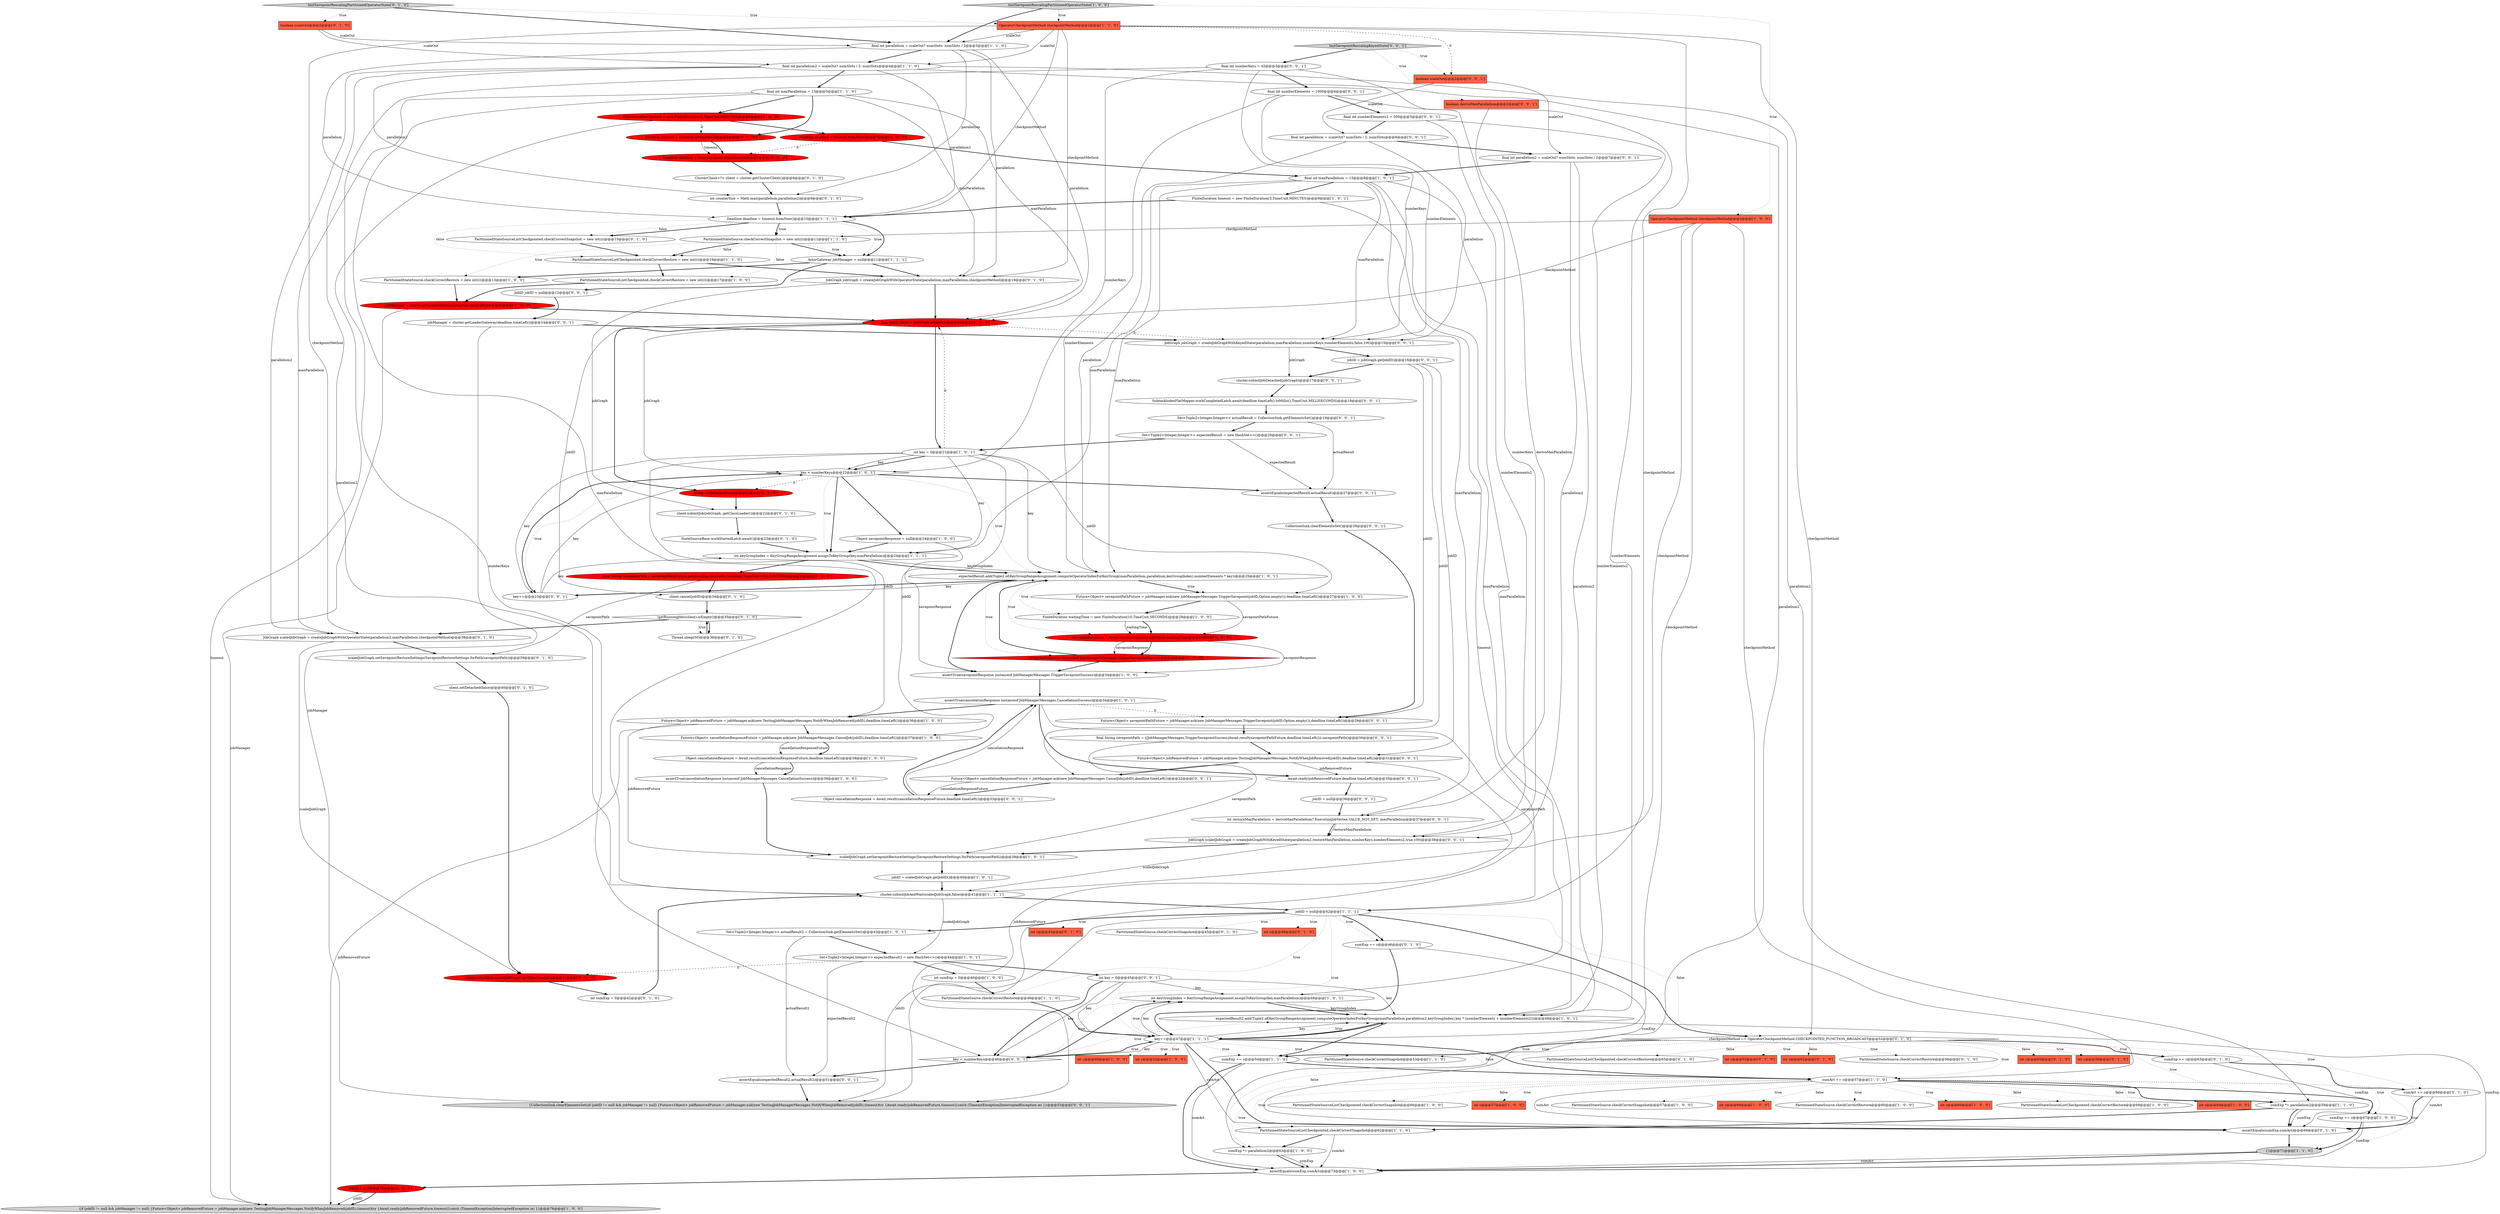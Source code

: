 digraph {
37 [style = filled, label = "int keyGroupIndex = KeyGroupRangeAssignment.assignToKeyGroup(key,maxParallelism)@@@48@@@['1', '0', '1']", fillcolor = white, shape = ellipse image = "AAA0AAABBB1BBB"];
21 [style = filled, label = "Set<Tuple2<Integer,Integer>> expectedResult2 = new HashSet<>()@@@44@@@['1', '0', '1']", fillcolor = white, shape = ellipse image = "AAA0AAABBB1BBB"];
46 [style = filled, label = "Future<Object> savepointPathFuture = jobManager.ask(new JobManagerMessages.TriggerSavepoint(jobID,Option.empty()),deadline.timeLeft())@@@27@@@['1', '0', '0']", fillcolor = white, shape = ellipse image = "AAA0AAABBB1BBB"];
75 [style = filled, label = "ClusterClient<?> client = cluster.getClusterClient()@@@8@@@['0', '1', '0']", fillcolor = white, shape = ellipse image = "AAA0AAABBB2BBB"];
129 [style = filled, label = "Set<Tuple2<Integer,Integer>> actualResult = CollectionSink.getElementsSet()@@@19@@@['0', '0', '1']", fillcolor = white, shape = ellipse image = "AAA0AAABBB3BBB"];
44 [style = filled, label = "FiniteDuration timeout = new FiniteDuration(3,TimeUnit.MINUTES)@@@6@@@['1', '0', '0']", fillcolor = red, shape = ellipse image = "AAA1AAABBB1BBB"];
13 [style = filled, label = "jobManager = cluster.getLeaderGateway(deadline.timeLeft())@@@20@@@['1', '0', '0']", fillcolor = red, shape = ellipse image = "AAA1AAABBB1BBB"];
87 [style = filled, label = "JobGraph jobGraph = createJobGraphWithOperatorState(parallelism,maxParallelism,checkpointMethod)@@@19@@@['0', '1', '0']", fillcolor = white, shape = ellipse image = "AAA0AAABBB2BBB"];
9 [style = filled, label = "Object savepointResponse = null@@@24@@@['1', '0', '0']", fillcolor = white, shape = ellipse image = "AAA0AAABBB1BBB"];
78 [style = filled, label = "assertEquals(sumExp,sumAct)@@@69@@@['0', '1', '0']", fillcolor = white, shape = ellipse image = "AAA0AAABBB2BBB"];
84 [style = filled, label = "int c@@@65@@@['0', '1', '0']", fillcolor = tomato, shape = box image = "AAA0AAABBB2BBB"];
126 [style = filled, label = "int key = 0@@@45@@@['0', '0', '1']", fillcolor = white, shape = ellipse image = "AAA0AAABBB3BBB"];
117 [style = filled, label = "{CollectionSink.clearElementsSet()if (jobID != null && jobManager != null) {Future<Object> jobRemovedFuture = jobManager.ask(new TestingJobManagerMessages.NotifyWhenJobRemoved(jobID),timeout)try {Await.ready(jobRemovedFuture,timeout)}catch (TimeoutException|InterruptedException ie) }}@@@53@@@['0', '0', '1']", fillcolor = lightgray, shape = ellipse image = "AAA0AAABBB3BBB"];
11 [style = filled, label = "final int maxParallelism = 13@@@8@@@['1', '0', '1']", fillcolor = white, shape = ellipse image = "AAA0AAABBB1BBB"];
102 [style = filled, label = "Future<Object> jobRemovedFuture = jobManager.ask(new TestingJobManagerMessages.NotifyWhenJobRemoved(jobID),deadline.timeLeft())@@@31@@@['0', '0', '1']", fillcolor = white, shape = ellipse image = "AAA0AAABBB3BBB"];
80 [style = filled, label = "!getRunningJobs(client).isEmpty()@@@35@@@['0', '1', '0']", fillcolor = white, shape = diamond image = "AAA0AAABBB2BBB"];
39 [style = filled, label = "cluster.submitJobAndWait(scaledJobGraph,false)@@@41@@@['1', '1', '1']", fillcolor = white, shape = ellipse image = "AAA0AAABBB1BBB"];
15 [style = filled, label = "PartitionedStateSource.checkCorrectSnapshot@@@57@@@['1', '0', '0']", fillcolor = white, shape = ellipse image = "AAA0AAABBB1BBB"];
7 [style = filled, label = "expectedResult2.add(Tuple2.of(KeyGroupRangeAssignment.computeOperatorIndexForKeyGroup(maxParallelism,parallelism2,keyGroupIndex),key * (numberElements + numberElements2)))@@@49@@@['1', '0', '1']", fillcolor = white, shape = ellipse image = "AAA0AAABBB1BBB"];
98 [style = filled, label = "scaledJobGraph.setSavepointRestoreSettings(SavepointRestoreSettings.forPath(savepointPath))@@@39@@@['0', '1', '0']", fillcolor = white, shape = ellipse image = "AAA0AAABBB2BBB"];
43 [style = filled, label = "int c@@@66@@@['1', '0', '0']", fillcolor = tomato, shape = box image = "AAA0AAABBB1BBB"];
103 [style = filled, label = "SubtaskIndexFlatMapper.workCompletedLatch.await(deadline.timeLeft().toMillis(),TimeUnit.MILLISECONDS)@@@18@@@['0', '0', '1']", fillcolor = white, shape = ellipse image = "AAA0AAABBB3BBB"];
50 [style = filled, label = "PartitionedStateSource.checkCorrectRestore@@@60@@@['1', '0', '0']", fillcolor = white, shape = ellipse image = "AAA0AAABBB1BBB"];
77 [style = filled, label = "PartitionedStateSource.checkCorrectSnapshot@@@45@@@['0', '1', '0']", fillcolor = white, shape = ellipse image = "AAA0AAABBB2BBB"];
127 [style = filled, label = "key < numberKeys@@@46@@@['0', '0', '1']", fillcolor = white, shape = diamond image = "AAA0AAABBB3BBB"];
45 [style = filled, label = "ActorGateway jobManager = null@@@11@@@['1', '1', '1']", fillcolor = white, shape = ellipse image = "AAA0AAABBB1BBB"];
34 [style = filled, label = "int c@@@60@@@['1', '0', '0']", fillcolor = tomato, shape = box image = "AAA0AAABBB1BBB"];
94 [style = filled, label = "int c@@@56@@@['0', '1', '0']", fillcolor = tomato, shape = box image = "AAA0AAABBB2BBB"];
5 [style = filled, label = "PartitionedStateSource.checkCorrectRestore@@@48@@@['1', '1', '0']", fillcolor = white, shape = ellipse image = "AAA0AAABBB1BBB"];
104 [style = filled, label = "boolean deriveMaxParallelism@@@2@@@['0', '0', '1']", fillcolor = tomato, shape = box image = "AAA0AAABBB3BBB"];
81 [style = filled, label = "sumExp += c@@@63@@@['0', '1', '0']", fillcolor = white, shape = ellipse image = "AAA0AAABBB2BBB"];
3 [style = filled, label = "final JobID jobID = jobGraph.getJobID()@@@20@@@['1', '1', '0']", fillcolor = red, shape = ellipse image = "AAA1AAABBB1BBB"];
116 [style = filled, label = "JobID jobID = null@@@12@@@['0', '0', '1']", fillcolor = white, shape = ellipse image = "AAA0AAABBB3BBB"];
70 [style = filled, label = "int sumExp = 0@@@42@@@['0', '1', '0']", fillcolor = white, shape = ellipse image = "AAA0AAABBB2BBB"];
41 [style = filled, label = "FiniteDuration waitingTime = new FiniteDuration(10,TimeUnit.SECONDS)@@@28@@@['1', '0', '0']", fillcolor = white, shape = ellipse image = "AAA0AAABBB1BBB"];
30 [style = filled, label = "PartitionedStateSourceListCheckpointed.checkCorrectRestore = new int((((@@@17@@@['1', '0', '0']", fillcolor = white, shape = ellipse image = "AAA0AAABBB1BBB"];
125 [style = filled, label = "jobManager = cluster.getLeaderGateway(deadline.timeLeft())@@@14@@@['0', '0', '1']", fillcolor = white, shape = ellipse image = "AAA0AAABBB3BBB"];
14 [style = filled, label = "Object cancellationResponse = Await.result(cancellationResponseFuture,deadline.timeLeft())@@@38@@@['1', '0', '0']", fillcolor = white, shape = ellipse image = "AAA0AAABBB1BBB"];
114 [style = filled, label = "final int numberElements2 = 500@@@5@@@['0', '0', '1']", fillcolor = white, shape = ellipse image = "AAA0AAABBB3BBB"];
18 [style = filled, label = "PartitionedStateSource.checkCorrectSnapshot = new int((((@@@11@@@['1', '1', '0']", fillcolor = white, shape = ellipse image = "AAA0AAABBB1BBB"];
89 [style = filled, label = "Duration timeout = Duration.ofMinutes(3)@@@6@@@['0', '1', '0']", fillcolor = red, shape = ellipse image = "AAA1AAABBB2BBB"];
31 [style = filled, label = "jobID = null@@@74@@@['1', '0', '0']", fillcolor = red, shape = ellipse image = "AAA1AAABBB1BBB"];
100 [style = filled, label = "Future<Object> cancellationResponseFuture = jobManager.ask(new JobManagerMessages.CancelJob(jobID),deadline.timeLeft())@@@32@@@['0', '0', '1']", fillcolor = white, shape = ellipse image = "AAA0AAABBB3BBB"];
68 [style = filled, label = "checkpointMethod == OperatorCheckpointMethod.CHECKPOINTED_FUNCTION_BROADCAST@@@52@@@['0', '1', '0']", fillcolor = white, shape = diamond image = "AAA0AAABBB2BBB"];
57 [style = filled, label = "jobID = scaledJobGraph.getJobID()@@@40@@@['1', '0', '1']", fillcolor = white, shape = ellipse image = "AAA0AAABBB1BBB"];
26 [style = filled, label = "OperatorCheckpointMethod checkpointMethod@@@2@@@['1', '0', '0']", fillcolor = tomato, shape = box image = "AAA0AAABBB1BBB"];
4 [style = filled, label = "PartitionedStateSourceListCheckpointed.checkCorrectRestore = new int((((@@@16@@@['1', '1', '0']", fillcolor = white, shape = ellipse image = "AAA0AAABBB1BBB"];
119 [style = filled, label = "Await.ready(jobRemovedFuture,deadline.timeLeft())@@@35@@@['0', '0', '1']", fillcolor = white, shape = ellipse image = "AAA0AAABBB3BBB"];
48 [style = filled, label = "PartitionedStateSourceListCheckpointed.checkCorrectSnapshot@@@62@@@['1', '1', '0']", fillcolor = white, shape = ellipse image = "AAA0AAABBB1BBB"];
28 [style = filled, label = "Future<Object> cancellationResponseFuture = jobManager.ask(new JobManagerMessages.CancelJob(jobID),deadline.timeLeft())@@@37@@@['1', '0', '0']", fillcolor = white, shape = ellipse image = "AAA0AAABBB1BBB"];
91 [style = filled, label = "PartitionedStateSourceListCheckpointed.checkCorrectRestore@@@65@@@['0', '1', '0']", fillcolor = white, shape = ellipse image = "AAA0AAABBB2BBB"];
121 [style = filled, label = "boolean scaleOut@@@2@@@['0', '0', '1']", fillcolor = tomato, shape = box image = "AAA0AAABBB3BBB"];
73 [style = filled, label = "client.submitJob(jobGraph,.getClassLoader())@@@22@@@['0', '1', '0']", fillcolor = white, shape = ellipse image = "AAA0AAABBB2BBB"];
22 [style = filled, label = "{}@@@71@@@['1', '1', '0']", fillcolor = lightgray, shape = ellipse image = "AAA0AAABBB1BBB"];
47 [style = filled, label = "savepointResponse = Await.result(savepointPathFuture,waitingTime)@@@29@@@['1', '0', '0']", fillcolor = red, shape = ellipse image = "AAA1AAABBB1BBB"];
118 [style = filled, label = "Future<Object> savepointPathFuture = jobManager.ask(new JobManagerMessages.TriggerSavepoint(jobID,Option.empty()),deadline.timeLeft())@@@29@@@['0', '0', '1']", fillcolor = white, shape = ellipse image = "AAA0AAABBB3BBB"];
60 [style = filled, label = "Set<Tuple2<Integer,Integer>> actualResult2 = CollectionSink.getElementsSet()@@@43@@@['1', '0', '1']", fillcolor = white, shape = ellipse image = "AAA0AAABBB1BBB"];
85 [style = filled, label = "testSavepointRescalingPartitionedOperatorState['0', '1', '0']", fillcolor = lightgray, shape = diamond image = "AAA0AAABBB2BBB"];
83 [style = filled, label = "int c@@@48@@@['0', '1', '0']", fillcolor = tomato, shape = box image = "AAA0AAABBB2BBB"];
51 [style = filled, label = "Deadline deadline = timeout.fromNow()@@@10@@@['1', '1', '1']", fillcolor = white, shape = ellipse image = "AAA0AAABBB1BBB"];
107 [style = filled, label = "final String savepointPath = ((JobManagerMessages.TriggerSavepointSuccess)Await.result(savepointPathFuture,deadline.timeLeft())).savepointPath()@@@30@@@['0', '0', '1']", fillcolor = white, shape = ellipse image = "AAA0AAABBB3BBB"];
112 [style = filled, label = "final int numberElements = 1000@@@4@@@['0', '0', '1']", fillcolor = white, shape = ellipse image = "AAA0AAABBB3BBB"];
128 [style = filled, label = "Object cancellationResponse = Await.result(cancellationResponseFuture,deadline.timeLeft())@@@33@@@['0', '0', '1']", fillcolor = white, shape = ellipse image = "AAA0AAABBB3BBB"];
115 [style = filled, label = "testSavepointRescalingKeyedState['0', '0', '1']", fillcolor = lightgray, shape = diamond image = "AAA0AAABBB3BBB"];
16 [style = filled, label = "assertEquals(sumExp,sumAct)@@@73@@@['1', '0', '0']", fillcolor = white, shape = ellipse image = "AAA0AAABBB1BBB"];
52 [style = filled, label = "savepointResponse instanceof JobManagerMessages.TriggerSavepointSuccess@@@30@@@['1', '0', '0']", fillcolor = red, shape = diamond image = "AAA1AAABBB1BBB"];
19 [style = filled, label = "int keyGroupIndex = KeyGroupRangeAssignment.assignToKeyGroup(key,maxParallelism)@@@24@@@['1', '1', '1']", fillcolor = white, shape = ellipse image = "AAA0AAABBB1BBB"];
71 [style = filled, label = "int c@@@53@@@['0', '1', '0']", fillcolor = tomato, shape = box image = "AAA0AAABBB2BBB"];
65 [style = filled, label = "int c@@@62@@@['0', '1', '0']", fillcolor = tomato, shape = box image = "AAA0AAABBB2BBB"];
40 [style = filled, label = "PartitionedStateSourceListCheckpointed.checkCorrectRestore@@@69@@@['1', '0', '0']", fillcolor = white, shape = ellipse image = "AAA0AAABBB1BBB"];
66 [style = filled, label = "StateSourceBase.workStartedLatch.await()@@@23@@@['0', '1', '0']", fillcolor = white, shape = ellipse image = "AAA0AAABBB2BBB"];
96 [style = filled, label = "sumExp += c@@@46@@@['0', '1', '0']", fillcolor = white, shape = ellipse image = "AAA0AAABBB2BBB"];
20 [style = filled, label = "jobID = null@@@42@@@['1', '1', '1']", fillcolor = white, shape = ellipse image = "AAA0AAABBB1BBB"];
58 [style = filled, label = "Future<Object> jobRemovedFuture = jobManager.ask(new TestingJobManagerMessages.NotifyWhenJobRemoved(jobID),deadline.timeLeft())@@@36@@@['1', '0', '0']", fillcolor = white, shape = ellipse image = "AAA0AAABBB1BBB"];
69 [style = filled, label = "client.submitJob(scaledJobGraph,.getClassLoader())@@@41@@@['0', '1', '0']", fillcolor = red, shape = ellipse image = "AAA1AAABBB2BBB"];
76 [style = filled, label = "PartitionedStateSourceListCheckpointed.checkCorrectSnapshot = new int((((@@@15@@@['0', '1', '0']", fillcolor = white, shape = ellipse image = "AAA0AAABBB2BBB"];
24 [style = filled, label = "int c@@@69@@@['1', '0', '0']", fillcolor = tomato, shape = box image = "AAA0AAABBB1BBB"];
25 [style = filled, label = "FiniteDuration timeout = new FiniteDuration(3,TimeUnit.MINUTES)@@@9@@@['1', '0', '1']", fillcolor = white, shape = ellipse image = "AAA0AAABBB1BBB"];
32 [style = filled, label = "assertTrue(cancellationResponse instanceof JobManagerMessages.CancellationSuccess)@@@34@@@['1', '0', '1']", fillcolor = white, shape = ellipse image = "AAA0AAABBB1BBB"];
122 [style = filled, label = "Set<Tuple2<Integer,Integer>> expectedResult = new HashSet<>()@@@20@@@['0', '0', '1']", fillcolor = white, shape = ellipse image = "AAA0AAABBB3BBB"];
123 [style = filled, label = "cluster.submitJobDetached(jobGraph)@@@17@@@['0', '0', '1']", fillcolor = white, shape = ellipse image = "AAA0AAABBB3BBB"];
53 [style = filled, label = "PartitionedStateSourceListCheckpointed.checkCorrectSnapshot@@@66@@@['1', '0', '0']", fillcolor = white, shape = ellipse image = "AAA0AAABBB1BBB"];
42 [style = filled, label = "scaledJobGraph.setSavepointRestoreSettings(SavepointRestoreSettings.forPath(savepointPath))@@@39@@@['1', '0', '1']", fillcolor = white, shape = ellipse image = "AAA0AAABBB1BBB"];
49 [style = filled, label = "final int maxParallelism = 13@@@5@@@['1', '1', '0']", fillcolor = white, shape = ellipse image = "AAA0AAABBB1BBB"];
124 [style = filled, label = "JobGraph scaledJobGraph = createJobGraphWithKeyedState(parallelism2,restoreMaxParallelism,numberKeys,numberElements2,true,100)@@@38@@@['0', '0', '1']", fillcolor = white, shape = ellipse image = "AAA0AAABBB3BBB"];
29 [style = filled, label = "assertTrue(savepointResponse instanceof JobManagerMessages.TriggerSavepointSuccess)@@@34@@@['1', '0', '0']", fillcolor = white, shape = ellipse image = "AAA0AAABBB1BBB"];
109 [style = filled, label = "final int numberKeys = 42@@@3@@@['0', '0', '1']", fillcolor = white, shape = ellipse image = "AAA0AAABBB3BBB"];
62 [style = filled, label = "key < numberKeys@@@22@@@['1', '0', '1']", fillcolor = white, shape = diamond image = "AAA0AAABBB1BBB"];
130 [style = filled, label = "key++@@@23@@@['0', '0', '1']", fillcolor = white, shape = ellipse image = "AAA0AAABBB3BBB"];
72 [style = filled, label = "int counterSize = Math.max(parallelism,parallelism2)@@@9@@@['0', '1', '0']", fillcolor = white, shape = ellipse image = "AAA0AAABBB2BBB"];
90 [style = filled, label = "sumAct += c@@@66@@@['0', '1', '0']", fillcolor = white, shape = ellipse image = "AAA0AAABBB2BBB"];
6 [style = filled, label = "final int parallelism = scaleOut? numSlots: numSlots / 2@@@3@@@['1', '1', '0']", fillcolor = white, shape = ellipse image = "AAA0AAABBB1BBB"];
2 [style = filled, label = "sumExp *= parallelism2@@@63@@@['1', '0', '0']", fillcolor = white, shape = ellipse image = "AAA0AAABBB1BBB"];
10 [style = filled, label = "key++@@@47@@@['1', '1', '1']", fillcolor = white, shape = ellipse image = "AAA0AAABBB1BBB"];
67 [style = filled, label = "Deadline deadline = Deadline.now().plus(timeout)@@@7@@@['0', '1', '0']", fillcolor = red, shape = ellipse image = "AAA1AAABBB2BBB"];
33 [style = filled, label = "int c@@@49@@@['1', '0', '0']", fillcolor = tomato, shape = box image = "AAA0AAABBB1BBB"];
86 [style = filled, label = "JobGraph scaledJobGraph = createJobGraphWithOperatorState(parallelism2,maxParallelism,checkpointMethod)@@@38@@@['0', '1', '0']", fillcolor = white, shape = ellipse image = "AAA0AAABBB2BBB"];
61 [style = filled, label = "sumExp *= parallelism2@@@59@@@['1', '1', '0']", fillcolor = white, shape = ellipse image = "AAA0AAABBB1BBB"];
93 [style = filled, label = "client.setDetached(true)@@@21@@@['0', '1', '0']", fillcolor = red, shape = ellipse image = "AAA1AAABBB2BBB"];
106 [style = filled, label = "JobGraph jobGraph = createJobGraphWithKeyedState(parallelism,maxParallelism,numberKeys,numberElements,false,100)@@@15@@@['0', '0', '1']", fillcolor = white, shape = ellipse image = "AAA0AAABBB3BBB"];
82 [style = filled, label = "boolean scaleOut@@@2@@@['0', '1', '0']", fillcolor = tomato, shape = box image = "AAA0AAABBB2BBB"];
23 [style = filled, label = "int c@@@52@@@['1', '0', '0']", fillcolor = tomato, shape = box image = "AAA0AAABBB1BBB"];
17 [style = filled, label = "int sumExp = 0@@@46@@@['1', '0', '0']", fillcolor = white, shape = ellipse image = "AAA0AAABBB1BBB"];
92 [style = filled, label = "PartitionedStateSource.checkCorrectRestore@@@56@@@['0', '1', '0']", fillcolor = white, shape = ellipse image = "AAA0AAABBB2BBB"];
1 [style = filled, label = "int c@@@57@@@['1', '0', '0']", fillcolor = tomato, shape = box image = "AAA0AAABBB1BBB"];
12 [style = filled, label = "sumExp += c@@@54@@@['1', '1', '0']", fillcolor = white, shape = ellipse image = "AAA0AAABBB1BBB"];
54 [style = filled, label = "OperatorCheckpointMethod checkpointMethod@@@2@@@['1', '1', '0']", fillcolor = tomato, shape = box image = "AAA0AAABBB1BBB"];
0 [style = filled, label = "sumAct += c@@@57@@@['1', '1', '0']", fillcolor = white, shape = ellipse image = "AAA0AAABBB1BBB"];
79 [style = filled, label = "client.cancel(jobID)@@@34@@@['0', '1', '0']", fillcolor = white, shape = ellipse image = "AAA0AAABBB2BBB"];
99 [style = filled, label = "final int parallelism2 = scaleOut? numSlots: numSlots / 2@@@7@@@['0', '0', '1']", fillcolor = white, shape = ellipse image = "AAA0AAABBB3BBB"];
105 [style = filled, label = "jobID = jobGraph.getJobID()@@@16@@@['0', '0', '1']", fillcolor = white, shape = ellipse image = "AAA0AAABBB3BBB"];
88 [style = filled, label = "client.setDetached(false)@@@40@@@['0', '1', '0']", fillcolor = white, shape = ellipse image = "AAA0AAABBB2BBB"];
56 [style = filled, label = "expectedResult.add(Tuple2.of(KeyGroupRangeAssignment.computeOperatorIndexForKeyGroup(maxParallelism,parallelism,keyGroupIndex),numberElements * key))@@@25@@@['1', '0', '1']", fillcolor = white, shape = ellipse image = "AAA0AAABBB1BBB"];
95 [style = filled, label = "int c@@@45@@@['0', '1', '0']", fillcolor = tomato, shape = box image = "AAA0AAABBB2BBB"];
101 [style = filled, label = "CollectionSink.clearElementsSet()@@@28@@@['0', '0', '1']", fillcolor = white, shape = ellipse image = "AAA0AAABBB3BBB"];
113 [style = filled, label = "assertEquals(expectedResult,actualResult)@@@27@@@['0', '0', '1']", fillcolor = white, shape = ellipse image = "AAA0AAABBB3BBB"];
108 [style = filled, label = "final int parallelism = scaleOut? numSlots / 2: numSlots@@@6@@@['0', '0', '1']", fillcolor = white, shape = ellipse image = "AAA0AAABBB3BBB"];
74 [style = filled, label = "Thread.sleep(50)@@@36@@@['0', '1', '0']", fillcolor = white, shape = ellipse image = "AAA0AAABBB2BBB"];
55 [style = filled, label = "testSavepointRescalingPartitionedOperatorState['1', '0', '0']", fillcolor = lightgray, shape = diamond image = "AAA0AAABBB1BBB"];
111 [style = filled, label = "assertEquals(expectedResult2,actualResult2)@@@51@@@['0', '0', '1']", fillcolor = white, shape = ellipse image = "AAA0AAABBB3BBB"];
120 [style = filled, label = "jobID = null@@@36@@@['0', '0', '1']", fillcolor = white, shape = ellipse image = "AAA0AAABBB3BBB"];
35 [style = filled, label = "assertTrue(cancellationResponse instanceof JobManagerMessages.CancellationSuccess)@@@39@@@['1', '0', '0']", fillcolor = white, shape = ellipse image = "AAA0AAABBB1BBB"];
110 [style = filled, label = "int restoreMaxParallelism = deriveMaxParallelism? ExecutionJobVertex.VALUE_NOT_SET: maxParallelism@@@37@@@['0', '0', '1']", fillcolor = white, shape = ellipse image = "AAA0AAABBB3BBB"];
27 [style = filled, label = "PartitionedStateSource.checkCorrectSnapshot@@@53@@@['1', '1', '0']", fillcolor = white, shape = ellipse image = "AAA0AAABBB1BBB"];
8 [style = filled, label = "final int parallelism2 = scaleOut? numSlots / 2: numSlots@@@4@@@['1', '1', '0']", fillcolor = white, shape = ellipse image = "AAA0AAABBB1BBB"];
38 [style = filled, label = "int key = 0@@@21@@@['1', '0', '1']", fillcolor = white, shape = ellipse image = "AAA0AAABBB1BBB"];
59 [style = filled, label = "sumExp += c@@@67@@@['1', '0', '0']", fillcolor = white, shape = ellipse image = "AAA0AAABBB1BBB"];
63 [style = filled, label = "{if (jobID != null && jobManager != null) {Future<Object> jobRemovedFuture = jobManager.ask(new TestingJobManagerMessages.NotifyWhenJobRemoved(jobID),timeout)try {Await.ready(jobRemovedFuture,timeout)}catch (TimeoutException|InterruptedException ie) }}@@@76@@@['1', '0', '0']", fillcolor = lightgray, shape = ellipse image = "AAA0AAABBB1BBB"];
97 [style = filled, label = "final String savepointPath = savepointPathFuture.get(deadline.timeLeft().toMillis(),TimeUnit.MILLISECONDS)@@@33@@@['0', '1', '0']", fillcolor = red, shape = ellipse image = "AAA1AAABBB2BBB"];
36 [style = filled, label = "PartitionedStateSource.checkCorrectRestore = new int((((@@@13@@@['1', '0', '0']", fillcolor = white, shape = ellipse image = "AAA0AAABBB1BBB"];
64 [style = filled, label = "Deadline deadline = timeout.fromNow()@@@7@@@['1', '0', '0']", fillcolor = red, shape = ellipse image = "AAA1AAABBB1BBB"];
89->67 [style = solid, label="timeout"];
58->28 [style = bold, label=""];
56->29 [style = bold, label=""];
51->76 [style = dotted, label="false"];
11->106 [style = solid, label="maxParallelism"];
109->62 [style = solid, label="numberKeys"];
99->11 [style = bold, label=""];
121->108 [style = solid, label="scaleOut"];
30->13 [style = bold, label=""];
62->113 [style = bold, label=""];
105->100 [style = solid, label="jobID"];
68->81 [style = dotted, label="true"];
14->35 [style = bold, label=""];
6->3 [style = solid, label="parallelism"];
62->130 [style = dotted, label="true"];
51->45 [style = dotted, label="true"];
68->48 [style = dotted, label="false"];
8->51 [style = solid, label="parallelism2"];
47->52 [style = solid, label="savepointResponse"];
20->83 [style = dotted, label="true"];
68->71 [style = dotted, label="true"];
28->14 [style = solid, label="cancellationResponseFuture"];
110->124 [style = bold, label=""];
3->38 [style = bold, label=""];
20->68 [style = dotted, label="false"];
116->125 [style = bold, label=""];
128->32 [style = solid, label="cancellationResponse"];
18->45 [style = bold, label=""];
10->7 [style = solid, label="key"];
28->14 [style = bold, label=""];
8->2 [style = solid, label="parallelism2"];
68->94 [style = dotted, label="true"];
54->86 [style = solid, label="checkpointMethod"];
68->0 [style = dotted, label="true"];
88->69 [style = bold, label=""];
38->56 [style = solid, label="key"];
20->68 [style = bold, label=""];
20->60 [style = bold, label=""];
37->7 [style = solid, label="keyGroupIndex"];
4->87 [style = bold, label=""];
54->6 [style = solid, label="scaleOut"];
105->118 [style = solid, label="jobID"];
32->119 [style = bold, label=""];
57->39 [style = bold, label=""];
62->9 [style = bold, label=""];
76->4 [style = bold, label=""];
38->62 [style = bold, label=""];
22->16 [style = solid, label="sumAct"];
10->0 [style = dotted, label="false"];
126->127 [style = bold, label=""];
0->34 [style = dotted, label="true"];
109->112 [style = bold, label=""];
96->10 [style = bold, label=""];
115->109 [style = bold, label=""];
10->7 [style = dotted, label="true"];
0->78 [style = solid, label="sumAct"];
10->37 [style = solid, label="key"];
59->22 [style = bold, label=""];
38->46 [style = solid, label="jobID"];
73->66 [style = bold, label=""];
99->7 [style = solid, label="parallelism2"];
51->76 [style = bold, label=""];
81->90 [style = bold, label=""];
122->38 [style = bold, label=""];
18->30 [style = dotted, label="false"];
11->7 [style = solid, label="maxParallelism"];
123->103 [style = bold, label=""];
11->25 [style = bold, label=""];
25->51 [style = bold, label=""];
2->16 [style = bold, label=""];
124->39 [style = solid, label="scaledJobGraph"];
68->91 [style = dotted, label="false"];
10->127 [style = bold, label=""];
5->10 [style = bold, label=""];
58->42 [style = solid, label="jobRemovedFuture"];
17->5 [style = bold, label=""];
124->42 [style = bold, label=""];
0->43 [style = dotted, label="false"];
38->3 [style = dashed, label="0"];
126->37 [style = solid, label="key"];
48->16 [style = solid, label="sumAct"];
6->87 [style = solid, label="parallelism"];
48->2 [style = bold, label=""];
114->108 [style = bold, label=""];
12->16 [style = solid, label="sumAct"];
60->21 [style = bold, label=""];
105->102 [style = solid, label="jobID"];
26->39 [style = solid, label="checkpointMethod"];
80->86 [style = bold, label=""];
51->18 [style = dotted, label="true"];
49->86 [style = solid, label="maxParallelism"];
56->46 [style = bold, label=""];
26->10 [style = solid, label="checkpointMethod"];
112->114 [style = bold, label=""];
102->100 [style = bold, label=""];
109->106 [style = solid, label="numberKeys"];
3->106 [style = dashed, label="0"];
68->12 [style = bold, label=""];
106->123 [style = solid, label="jobGraph"];
56->47 [style = dotted, label="true"];
20->95 [style = dotted, label="true"];
3->79 [style = solid, label="jobID"];
10->7 [style = bold, label=""];
45->87 [style = bold, label=""];
19->56 [style = bold, label=""];
46->41 [style = bold, label=""];
21->126 [style = bold, label=""];
102->117 [style = solid, label="jobRemovedFuture"];
38->130 [style = solid, label="key"];
68->12 [style = dotted, label="true"];
121->99 [style = solid, label="scaleOut"];
64->11 [style = bold, label=""];
61->48 [style = bold, label=""];
55->26 [style = dotted, label="true"];
18->45 [style = dotted, label="true"];
0->53 [style = dotted, label="false"];
13->63 [style = solid, label="jobManager"];
70->39 [style = bold, label=""];
18->4 [style = dotted, label="false"];
20->96 [style = dotted, label="true"];
20->5 [style = dotted, label="true"];
10->23 [style = dotted, label="true"];
26->3 [style = solid, label="checkpointMethod"];
18->4 [style = bold, label=""];
8->39 [style = solid, label="parallelism2"];
85->6 [style = bold, label=""];
56->52 [style = dotted, label="true"];
32->118 [style = dashed, label="0"];
10->78 [style = solid, label="sumAct"];
54->20 [style = solid, label="checkpointMethod"];
29->32 [style = bold, label=""];
0->50 [style = dotted, label="true"];
32->58 [style = bold, label=""];
10->0 [style = bold, label=""];
20->10 [style = dotted, label="true"];
81->78 [style = solid, label="sumExp"];
51->18 [style = bold, label=""];
105->123 [style = bold, label=""];
21->69 [style = dashed, label="0"];
82->6 [style = solid, label="scaleOut"];
126->7 [style = solid, label="key"];
11->110 [style = solid, label="maxParallelism"];
102->119 [style = solid, label="jobRemovedFuture"];
39->20 [style = bold, label=""];
98->88 [style = bold, label=""];
68->65 [style = dotted, label="false"];
14->35 [style = solid, label="cancellationResponse"];
54->8 [style = solid, label="scaleOut"];
38->19 [style = solid, label="key"];
90->78 [style = bold, label=""];
0->48 [style = dotted, label="true"];
108->106 [style = solid, label="parallelism"];
106->105 [style = bold, label=""];
25->117 [style = solid, label="timeout"];
126->10 [style = solid, label="key"];
120->110 [style = bold, label=""];
0->24 [style = dotted, label="false"];
8->86 [style = solid, label="parallelism2"];
67->75 [style = bold, label=""];
61->78 [style = bold, label=""];
3->93 [style = bold, label=""];
51->4 [style = dotted, label="false"];
127->37 [style = dotted, label="true"];
60->111 [style = solid, label="actualResult2"];
6->51 [style = solid, label="parallelism"];
35->42 [style = bold, label=""];
22->16 [style = bold, label=""];
61->78 [style = solid, label="sumExp"];
127->111 [style = bold, label=""];
10->27 [style = dotted, label="true"];
97->98 [style = solid, label="savepointPath"];
49->44 [style = bold, label=""];
79->80 [style = bold, label=""];
18->36 [style = dotted, label="true"];
45->36 [style = bold, label=""];
62->93 [style = dashed, label="0"];
112->106 [style = solid, label="numberElements"];
130->56 [style = solid, label="key"];
45->116 [style = bold, label=""];
62->19 [style = bold, label=""];
0->59 [style = dotted, label="true"];
119->120 [style = bold, label=""];
107->42 [style = solid, label="savepointPath"];
59->16 [style = solid, label="sumExp"];
103->129 [style = bold, label=""];
11->56 [style = solid, label="maxParallelism"];
58->63 [style = solid, label="jobRemovedFuture"];
31->63 [style = bold, label=""];
49->3 [style = solid, label="maxParallelism"];
66->19 [style = bold, label=""];
37->7 [style = bold, label=""];
68->92 [style = dotted, label="true"];
11->19 [style = solid, label="maxParallelism"];
115->104 [style = dotted, label="true"];
38->62 [style = solid, label="key"];
36->13 [style = bold, label=""];
86->69 [style = solid, label="scaledJobGraph"];
0->40 [style = dotted, label="false"];
6->72 [style = solid, label="parallelism"];
51->45 [style = bold, label=""];
10->78 [style = bold, label=""];
42->57 [style = bold, label=""];
112->56 [style = solid, label="numberElements"];
0->61 [style = bold, label=""];
16->31 [style = bold, label=""];
110->124 [style = solid, label="restoreMaxParallelism"];
8->72 [style = solid, label="parallelism2"];
126->127 [style = solid, label="key"];
20->77 [style = dotted, label="true"];
115->121 [style = dotted, label="true"];
107->102 [style = bold, label=""];
9->19 [style = bold, label=""];
55->6 [style = bold, label=""];
87->3 [style = bold, label=""];
75->72 [style = bold, label=""];
100->128 [style = bold, label=""];
49->89 [style = bold, label=""];
86->98 [style = bold, label=""];
41->47 [style = bold, label=""];
47->52 [style = bold, label=""];
99->124 [style = solid, label="parallelism2"];
10->37 [style = dotted, label="true"];
54->87 [style = solid, label="checkpointMethod"];
19->97 [style = bold, label=""];
125->117 [style = solid, label="jobManager"];
0->59 [style = bold, label=""];
0->1 [style = dotted, label="true"];
41->47 [style = solid, label="waitingTime"];
56->130 [style = bold, label=""];
46->47 [style = solid, label="savepointPathFuture"];
10->12 [style = dotted, label="true"];
68->61 [style = dotted, label="true"];
3->62 [style = solid, label="jobGraph"];
122->113 [style = solid, label="expectedResult"];
89->67 [style = bold, label=""];
7->12 [style = bold, label=""];
7->10 [style = bold, label=""];
127->37 [style = bold, label=""];
129->113 [style = solid, label="actualResult"];
20->96 [style = bold, label=""];
49->39 [style = solid, label="maxParallelism"];
0->15 [style = dotted, label="true"];
68->84 [style = dotted, label="false"];
10->127 [style = solid, label="key"];
85->54 [style = dotted, label="true"];
44->89 [style = dashed, label="0"];
130->62 [style = solid, label="key"];
54->121 [style = dashed, label="0"];
52->56 [style = bold, label=""];
125->106 [style = bold, label=""];
8->61 [style = solid, label="parallelism2"];
64->67 [style = dashed, label="0"];
47->29 [style = solid, label="savepointResponse"];
12->16 [style = bold, label=""];
54->68 [style = solid, label="checkpointMethod"];
0->61 [style = dotted, label="true"];
68->90 [style = dotted, label="true"];
109->127 [style = solid, label="numberKeys"];
118->107 [style = bold, label=""];
10->33 [style = dotted, label="true"];
74->80 [style = bold, label=""];
12->0 [style = bold, label=""];
54->51 [style = solid, label="checkpointMethod"];
62->19 [style = dotted, label="true"];
101->118 [style = bold, label=""];
0->22 [style = dotted, label="true"];
21->111 [style = solid, label="expectedResult2"];
9->29 [style = solid, label="savepointResponse"];
26->0 [style = solid, label="checkpointMethod"];
20->117 [style = solid, label="jobID"];
38->58 [style = solid, label="jobID"];
96->78 [style = solid, label="sumExp"];
55->54 [style = dotted, label="true"];
127->10 [style = dotted, label="true"];
127->7 [style = dotted, label="true"];
104->110 [style = solid, label="deriveMaxParallelism"];
109->124 [style = solid, label="numberKeys"];
80->74 [style = bold, label=""];
49->87 [style = solid, label="maxParallelism"];
4->30 [style = bold, label=""];
114->7 [style = solid, label="numberElements2"];
13->3 [style = bold, label=""];
130->62 [style = bold, label=""];
114->124 [style = solid, label="numberElements2"];
68->81 [style = bold, label=""];
19->56 [style = solid, label="keyGroupIndex"];
129->122 [style = bold, label=""];
56->41 [style = dotted, label="true"];
82->8 [style = solid, label="scaleOut"];
113->101 [style = bold, label=""];
111->117 [style = bold, label=""];
6->8 [style = bold, label=""];
68->27 [style = dotted, label="true"];
62->56 [style = dotted, label="true"];
44->63 [style = solid, label="timeout"];
44->64 [style = bold, label=""];
85->82 [style = dotted, label="true"];
56->46 [style = dotted, label="true"];
72->51 [style = bold, label=""];
87->73 [style = solid, label="jobGraph"];
39->21 [style = solid, label="scaledJobGraph"];
112->7 [style = solid, label="numberElements"];
8->49 [style = bold, label=""];
108->56 [style = solid, label="parallelism"];
52->29 [style = bold, label=""];
97->79 [style = bold, label=""];
69->70 [style = bold, label=""];
11->37 [style = solid, label="maxParallelism"];
26->18 [style = solid, label="checkpointMethod"];
32->20 [style = solid, label="savepointPath"];
108->99 [style = bold, label=""];
90->78 [style = solid, label="sumAct"];
100->128 [style = solid, label="cancellationResponseFuture"];
128->32 [style = bold, label=""];
38->28 [style = solid, label="jobID"];
0->2 [style = dotted, label="true"];
31->63 [style = solid, label="jobID"];
7->16 [style = solid, label="sumExp"];
21->17 [style = bold, label=""];
78->22 [style = bold, label=""];
80->74 [style = dotted, label="true"];
130->19 [style = solid, label="key"];
93->73 [style = bold, label=""];
2->16 [style = solid, label="sumExp"];
}
